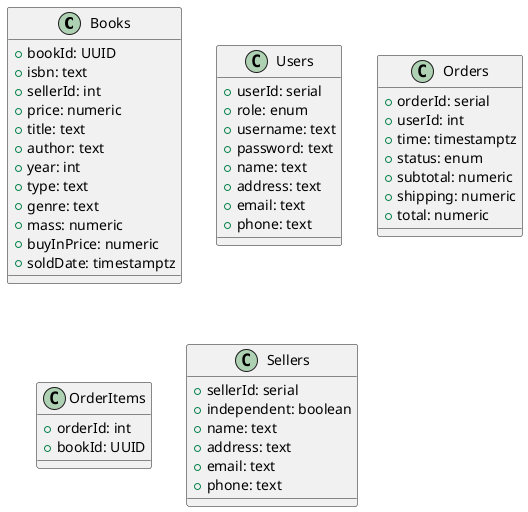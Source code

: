 @startuml Central Antiquarian
class Books {
    + bookId: UUID /'primary key, globally unique'/
    + isbn: text /'unique for same edition of book'/
    + sellerId: int /'foreign key'/
    + price: numeric
    + title: text
    + author: text
    + year: int
    + type: text
    + genre: text
    + mass: numeric
    + buyInPrice: numeric
    + soldDate: timestamptz
}
class Users {
    + userId: serial
    + role: enum /'or linked to Roles table'/
    + username: text /'unique'/
    + password: text /'hashed'/
    + name: text
    + address: text
    + email: text
    + phone: text
}
class Orders {
    + orderId: serial
    + userId: int
    + time: timestamptz
    + status: enum
    + subtotal: numeric
    + shipping: numeric
    + total: numeric
}
class OrderItems {
    + orderId: int /'foreign key'/
    + bookId: UUID /'foreign key'/
}
class Sellers {
    + sellerId: serial
    + independent: boolean
    + name: text
    + address: text
    + email: text
    + phone: text
}
@enduml
